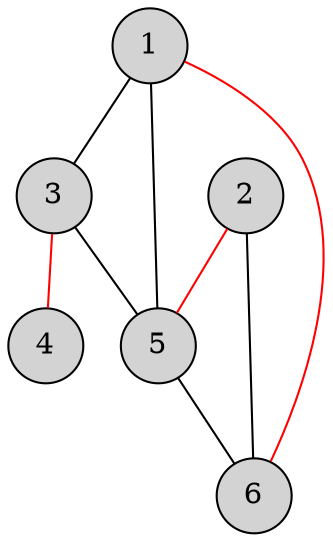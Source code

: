 graph MyGraph {
node [shape=circle, style=filled]
1 -- 3 [color=black]
1 -- 5 [color=black]
1 -- 6 [color=red]
2 -- 5 [color=red]
2 -- 6 [color=black]
3 -- 4 [color=red]
3 -- 5 [color=black]
5 -- 6 [color=black]
}
